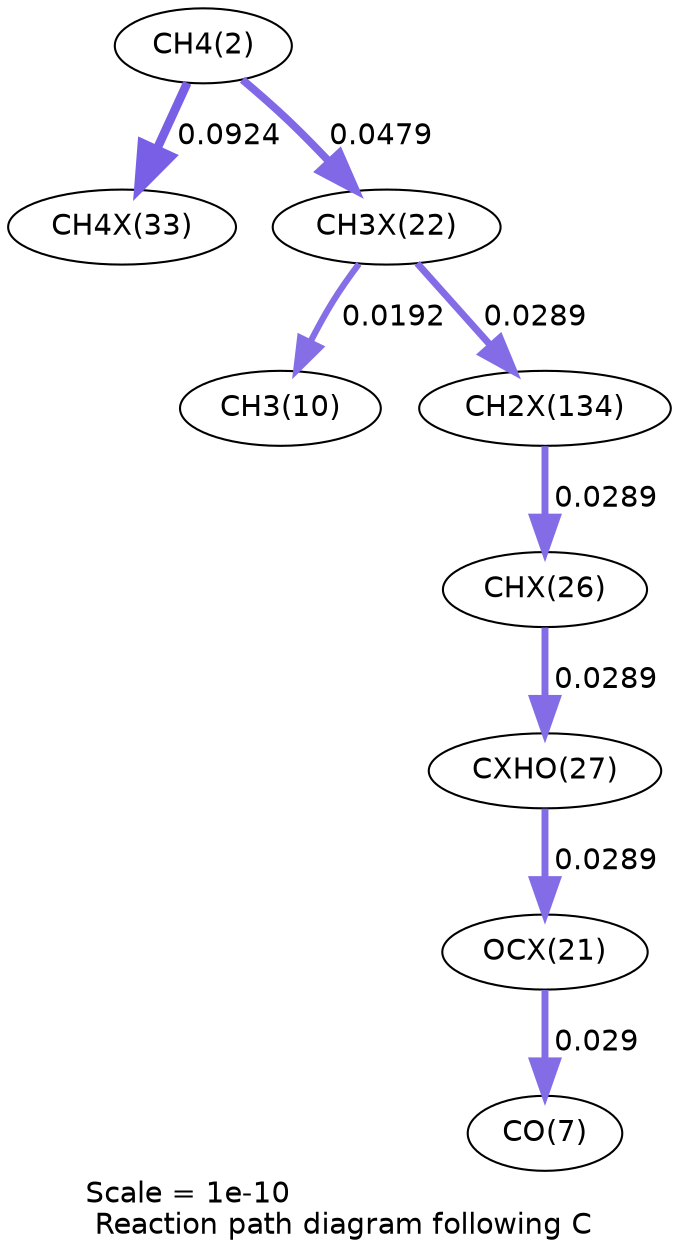 digraph reaction_paths {
center=1;
s4 -> s42[fontname="Helvetica", penwidth=4.2, arrowsize=2.1, color="0.7, 0.592, 0.9"
, label=" 0.0924"];
s4 -> s38[fontname="Helvetica", penwidth=3.71, arrowsize=1.85, color="0.7, 0.548, 0.9"
, label=" 0.0479"];
s38 -> s12[fontname="Helvetica", penwidth=3.02, arrowsize=1.51, color="0.7, 0.519, 0.9"
, label=" 0.0192"];
s38 -> s50[fontname="Helvetica", penwidth=3.33, arrowsize=1.66, color="0.7, 0.529, 0.9"
, label=" 0.0289"];
s50 -> s40[fontname="Helvetica", penwidth=3.33, arrowsize=1.66, color="0.7, 0.529, 0.9"
, label=" 0.0289"];
s40 -> s41[fontname="Helvetica", penwidth=3.33, arrowsize=1.66, color="0.7, 0.529, 0.9"
, label=" 0.0289"];
s41 -> s37[fontname="Helvetica", penwidth=3.33, arrowsize=1.66, color="0.7, 0.529, 0.9"
, label=" 0.0289"];
s37 -> s9[fontname="Helvetica", penwidth=3.33, arrowsize=1.66, color="0.7, 0.529, 0.9"
, label=" 0.029"];
s4 [ fontname="Helvetica", label="CH4(2)"];
s9 [ fontname="Helvetica", label="CO(7)"];
s12 [ fontname="Helvetica", label="CH3(10)"];
s37 [ fontname="Helvetica", label="OCX(21)"];
s38 [ fontname="Helvetica", label="CH3X(22)"];
s40 [ fontname="Helvetica", label="CHX(26)"];
s41 [ fontname="Helvetica", label="CXHO(27)"];
s42 [ fontname="Helvetica", label="CH4X(33)"];
s50 [ fontname="Helvetica", label="CH2X(134)"];
 label = "Scale = 1e-10\l Reaction path diagram following C";
 fontname = "Helvetica";
}
